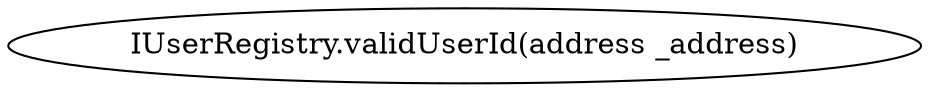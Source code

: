 digraph "" {
	graph [bb="0,0,369.57,36"];
	node [label="\N"];
	"IUserRegistry.validUserId(address _address)"	 [height=0.5,
		pos="184.78,18",
		width=5.1329];
}
digraph "" {
	graph [bb="0,0,369.57,36"];
	node [label="\N"];
	"IUserRegistry.validUserId(address _address)"	 [height=0.5,
		pos="184.78,18",
		width=5.1329];
}
digraph "" {
	graph [bb="0,0,369.57,36"];
	node [label="\N"];
	"IUserRegistry.validUserId(address _address)"	 [height=0.5,
		pos="184.78,18",
		width=5.1329];
}
digraph "" {
	graph [bb="0,0,369.57,36"];
	node [label="\N"];
	"IUserRegistry.validUserId(address _address)"	 [height=0.5,
		pos="184.78,18",
		width=5.1329];
}
digraph "" {
	graph [bb="0,0,369.57,36"];
	node [label="\N"];
	"IUserRegistry.validUserId(address _address)"	 [height=0.5,
		pos="184.78,18",
		width=5.1329];
}
